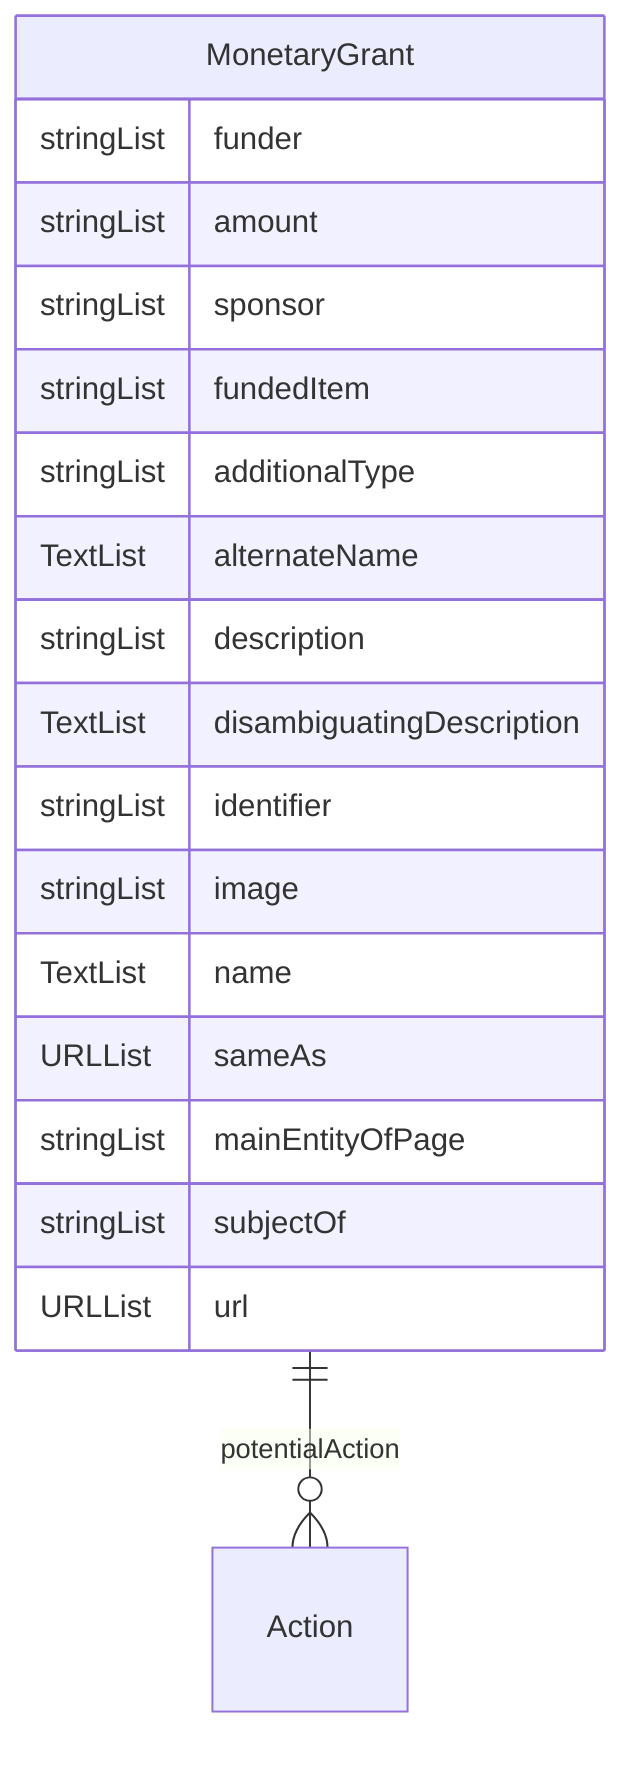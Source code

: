 erDiagram
MonetaryGrant {
    stringList funder  
    stringList amount  
    stringList sponsor  
    stringList fundedItem  
    stringList additionalType  
    TextList alternateName  
    stringList description  
    TextList disambiguatingDescription  
    stringList identifier  
    stringList image  
    TextList name  
    URLList sameAs  
    stringList mainEntityOfPage  
    stringList subjectOf  
    URLList url  
}

MonetaryGrant ||--}o Action : "potentialAction"